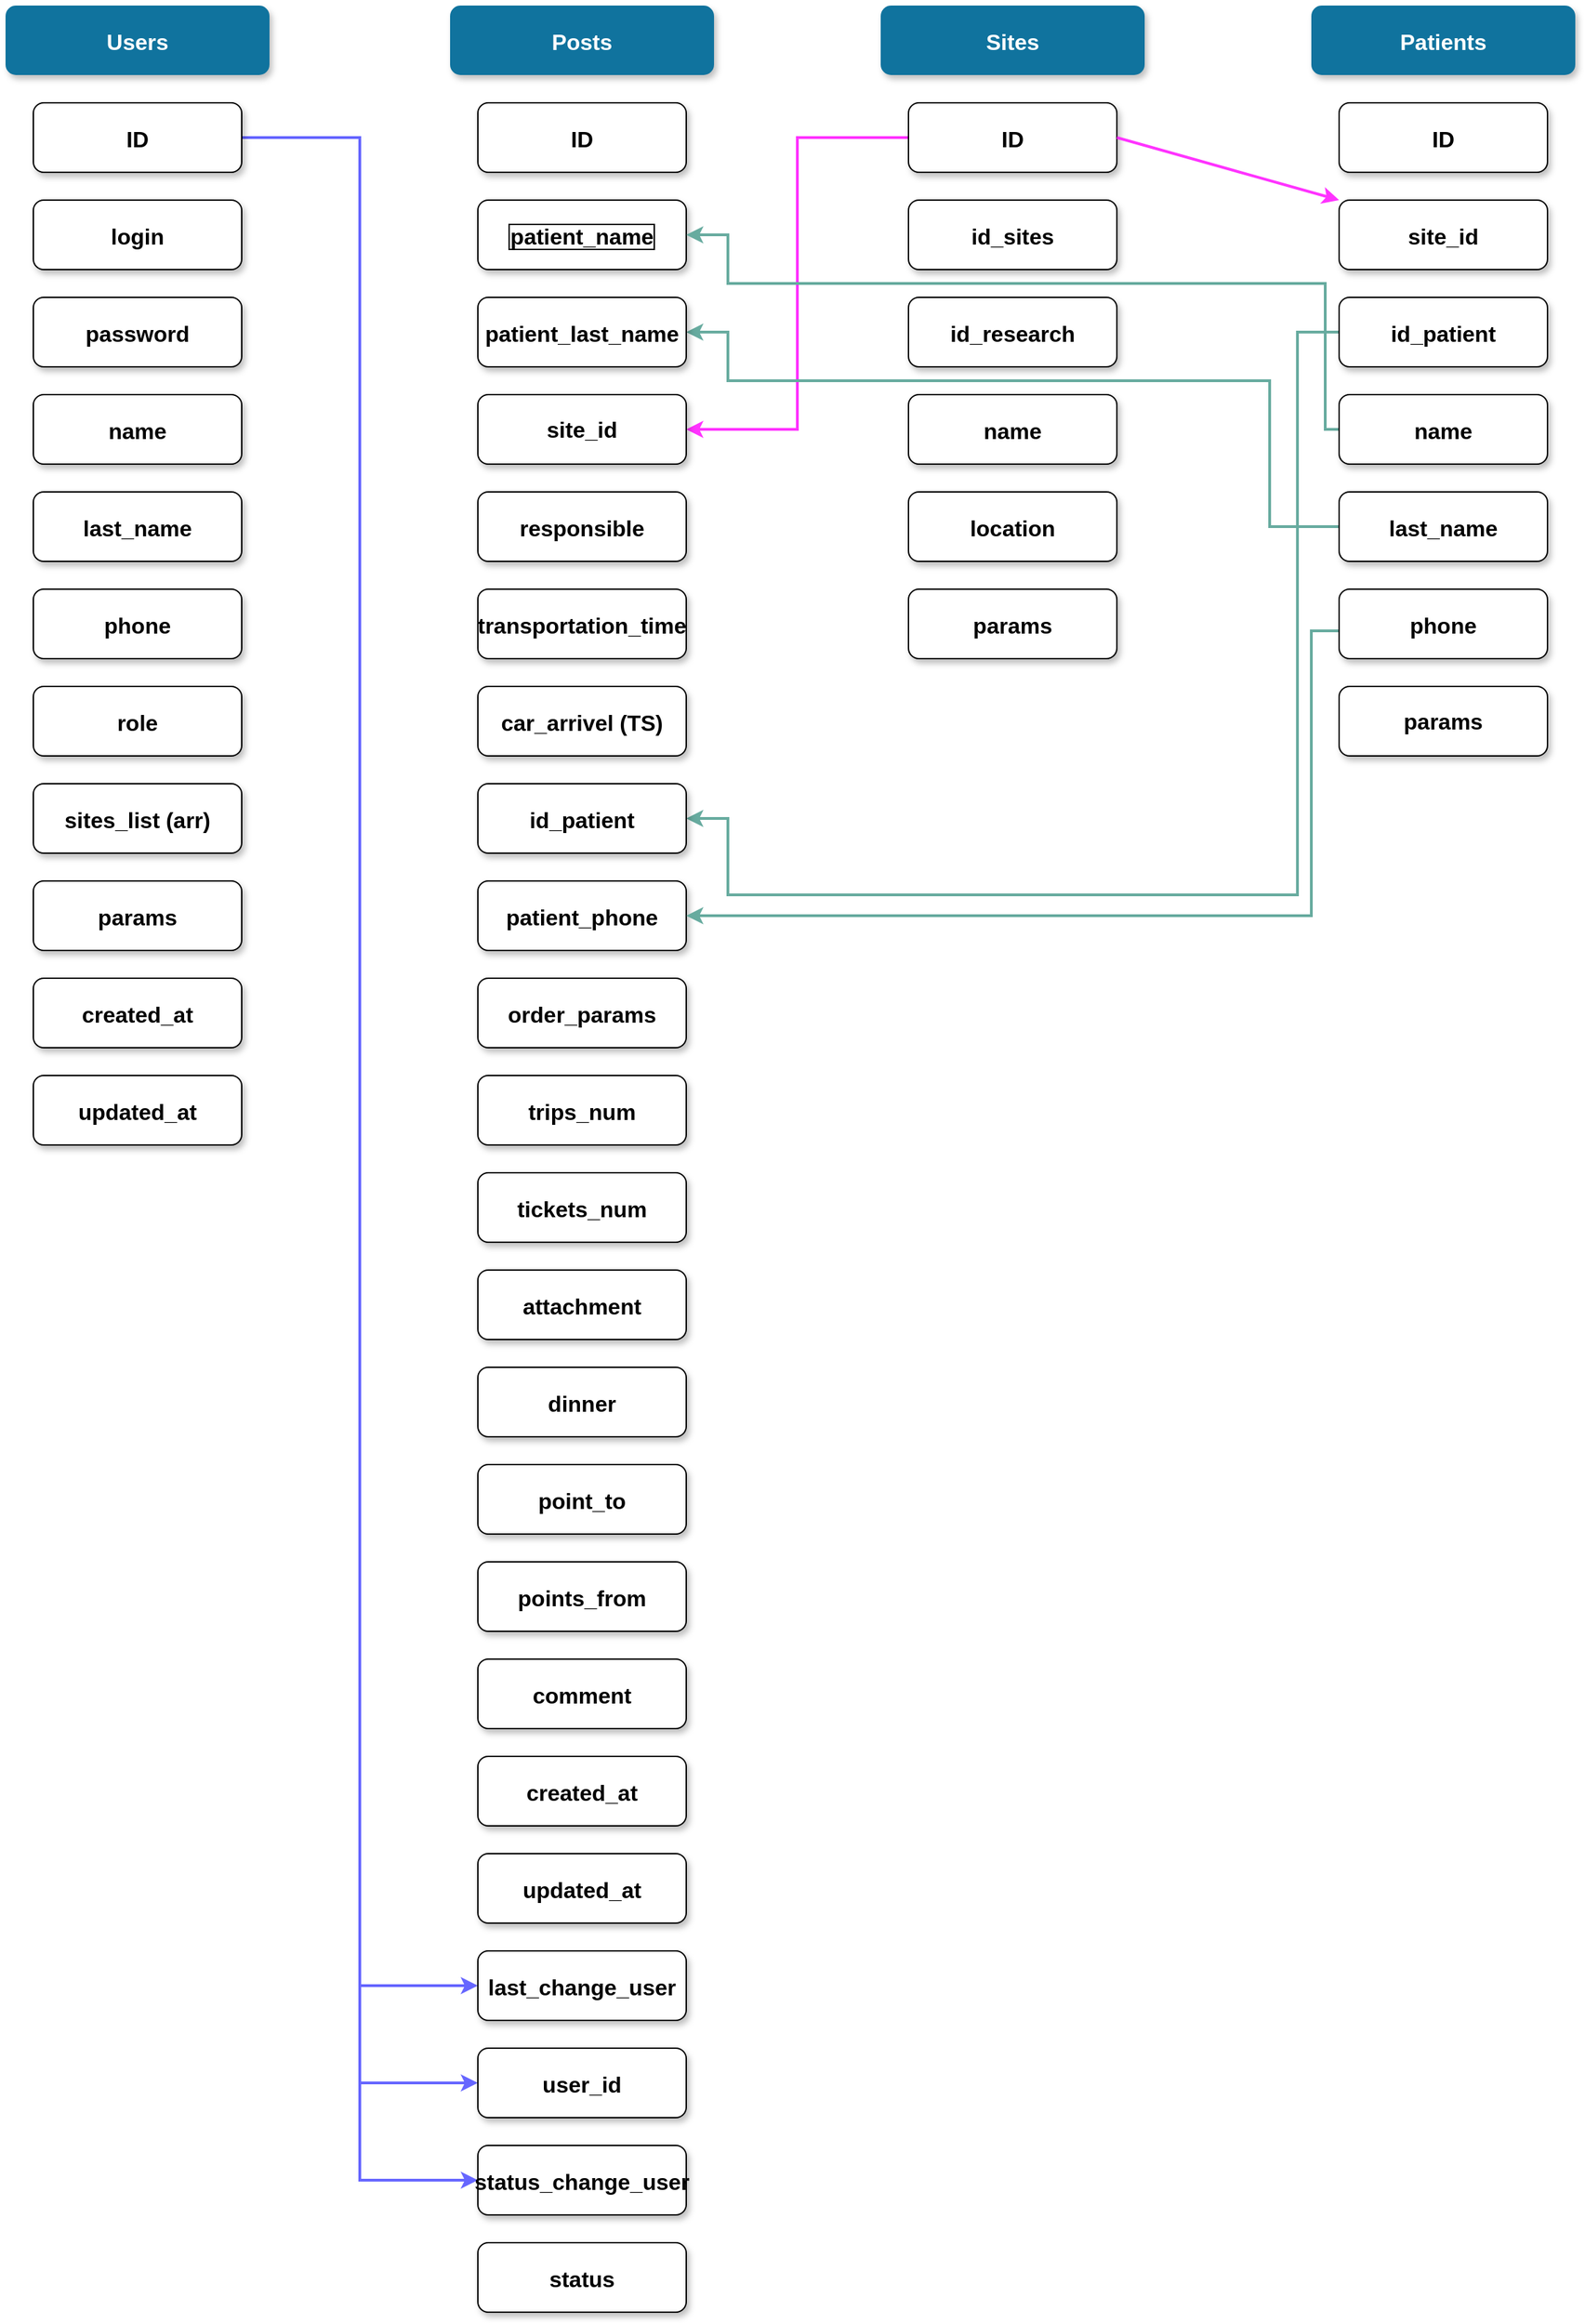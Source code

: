 <mxfile version="14.6.0" type="github">
  <diagram name="Page-1" id="97916047-d0de-89f5-080d-49f4d83e522f">
    <mxGraphModel dx="1881" dy="1091" grid="1" gridSize="10" guides="1" tooltips="1" connect="1" arrows="1" fold="1" page="1" pageScale="1.5" pageWidth="1169" pageHeight="827" background="none" math="0" shadow="0">
      <root>
        <mxCell id="0" />
        <mxCell id="1" parent="0" />
        <mxCell id="7" value="Users" style="rounded=1;fillColor=#10739E;strokeColor=none;shadow=1;gradientColor=none;fontStyle=1;fontColor=#FFFFFF;fontSize=16;spacing=2;" parent="1" vertex="1">
          <mxGeometry x="200" y="140" width="190" height="50" as="geometry" />
        </mxCell>
        <mxCell id="rJ3aGdKmb5TKuyw39_h3-55" value="Posts" style="rounded=1;fillColor=#10739E;strokeColor=none;shadow=1;gradientColor=none;fontStyle=1;fontColor=#FFFFFF;fontSize=16;spacing=2;" vertex="1" parent="1">
          <mxGeometry x="520" y="140" width="190" height="50" as="geometry" />
        </mxCell>
        <mxCell id="rJ3aGdKmb5TKuyw39_h3-56" value="Sites" style="rounded=1;fillColor=#10739E;strokeColor=none;shadow=1;gradientColor=none;fontStyle=1;fontColor=#FFFFFF;fontSize=16;spacing=2;" vertex="1" parent="1">
          <mxGeometry x="830" y="140" width="190" height="50" as="geometry" />
        </mxCell>
        <mxCell id="rJ3aGdKmb5TKuyw39_h3-173" style="edgeStyle=orthogonalEdgeStyle;rounded=0;orthogonalLoop=1;jettySize=auto;html=1;entryX=0;entryY=0.5;entryDx=0;entryDy=0;fontSize=16;fontColor=#3333FF;targetPerimeterSpacing=0;strokeWidth=2;strokeColor=#6666FF;" edge="1" parent="1" source="rJ3aGdKmb5TKuyw39_h3-57" target="rJ3aGdKmb5TKuyw39_h3-172">
          <mxGeometry relative="1" as="geometry" />
        </mxCell>
        <mxCell id="rJ3aGdKmb5TKuyw39_h3-175" style="edgeStyle=orthogonalEdgeStyle;rounded=0;orthogonalLoop=1;jettySize=auto;html=1;entryX=0;entryY=0.5;entryDx=0;entryDy=0;fontSize=16;fontColor=#3333FF;targetPerimeterSpacing=0;strokeWidth=2;strokeColor=#6666FF;" edge="1" parent="1" source="rJ3aGdKmb5TKuyw39_h3-57" target="rJ3aGdKmb5TKuyw39_h3-174">
          <mxGeometry relative="1" as="geometry" />
        </mxCell>
        <mxCell id="rJ3aGdKmb5TKuyw39_h3-179" style="edgeStyle=orthogonalEdgeStyle;rounded=0;orthogonalLoop=1;jettySize=auto;html=1;entryX=0;entryY=0.5;entryDx=0;entryDy=0;fontSize=16;fontColor=#3333FF;targetPerimeterSpacing=0;strokeColor=#6666FF;strokeWidth=2;" edge="1" parent="1" source="rJ3aGdKmb5TKuyw39_h3-57" target="rJ3aGdKmb5TKuyw39_h3-171">
          <mxGeometry relative="1" as="geometry" />
        </mxCell>
        <mxCell id="rJ3aGdKmb5TKuyw39_h3-57" value="ID" style="rounded=1;shadow=1;gradientColor=none;fontStyle=1;fontSize=16;spacing=2;labelBackgroundColor=none;" vertex="1" parent="1">
          <mxGeometry x="220" y="210" width="150" height="50" as="geometry" />
        </mxCell>
        <mxCell id="rJ3aGdKmb5TKuyw39_h3-58" value="login" style="rounded=1;shadow=1;gradientColor=none;fontStyle=1;fontSize=16;spacing=2;labelBackgroundColor=none;" vertex="1" parent="1">
          <mxGeometry x="220" y="280" width="150" height="50" as="geometry" />
        </mxCell>
        <mxCell id="rJ3aGdKmb5TKuyw39_h3-59" value="password" style="rounded=1;shadow=1;gradientColor=none;fontStyle=1;fontSize=16;spacing=2;labelBackgroundColor=none;" vertex="1" parent="1">
          <mxGeometry x="220" y="350" width="150" height="50" as="geometry" />
        </mxCell>
        <mxCell id="rJ3aGdKmb5TKuyw39_h3-60" value="name" style="rounded=1;shadow=1;gradientColor=none;fontStyle=1;fontSize=16;spacing=2;labelBackgroundColor=none;" vertex="1" parent="1">
          <mxGeometry x="220" y="420" width="150" height="50" as="geometry" />
        </mxCell>
        <mxCell id="rJ3aGdKmb5TKuyw39_h3-61" value="last_name" style="rounded=1;shadow=1;gradientColor=none;fontStyle=1;fontSize=16;spacing=2;labelBackgroundColor=none;" vertex="1" parent="1">
          <mxGeometry x="220" y="490" width="150" height="50" as="geometry" />
        </mxCell>
        <mxCell id="rJ3aGdKmb5TKuyw39_h3-62" value="phone" style="rounded=1;shadow=1;gradientColor=none;fontStyle=1;fontSize=16;spacing=2;labelBackgroundColor=none;" vertex="1" parent="1">
          <mxGeometry x="220" y="560" width="150" height="50" as="geometry" />
        </mxCell>
        <mxCell id="rJ3aGdKmb5TKuyw39_h3-63" value="role" style="rounded=1;shadow=1;gradientColor=none;fontStyle=1;fontSize=16;spacing=2;labelBackgroundColor=none;" vertex="1" parent="1">
          <mxGeometry x="220" y="630" width="150" height="50" as="geometry" />
        </mxCell>
        <mxCell id="rJ3aGdKmb5TKuyw39_h3-64" value="sites_list (arr)" style="rounded=1;shadow=1;gradientColor=none;fontStyle=1;fontSize=16;spacing=2;labelBackgroundColor=none;" vertex="1" parent="1">
          <mxGeometry x="220" y="700" width="150" height="50" as="geometry" />
        </mxCell>
        <mxCell id="rJ3aGdKmb5TKuyw39_h3-65" value="params" style="rounded=1;shadow=1;gradientColor=none;fontStyle=1;fontSize=16;spacing=2;labelBackgroundColor=none;" vertex="1" parent="1">
          <mxGeometry x="220" y="770" width="150" height="50" as="geometry" />
        </mxCell>
        <mxCell id="rJ3aGdKmb5TKuyw39_h3-67" value="ID" style="rounded=1;shadow=1;gradientColor=none;fontStyle=1;fontSize=16;spacing=2;labelBackgroundColor=none;" vertex="1" parent="1">
          <mxGeometry x="540" y="210" width="150" height="50" as="geometry" />
        </mxCell>
        <mxCell id="rJ3aGdKmb5TKuyw39_h3-68" value="status" style="rounded=1;shadow=1;gradientColor=none;fontStyle=1;fontSize=16;spacing=2;labelBackgroundColor=none;" vertex="1" parent="1">
          <mxGeometry x="540" y="1750" width="150" height="50" as="geometry" />
        </mxCell>
        <mxCell id="rJ3aGdKmb5TKuyw39_h3-69" value="created_at" style="rounded=1;shadow=1;gradientColor=none;fontStyle=1;fontSize=16;spacing=2;labelBackgroundColor=none;" vertex="1" parent="1">
          <mxGeometry x="540" y="1400" width="150" height="50" as="geometry" />
        </mxCell>
        <mxCell id="rJ3aGdKmb5TKuyw39_h3-70" value="updated_at" style="rounded=1;shadow=1;gradientColor=none;fontStyle=1;fontSize=16;spacing=2;labelBackgroundColor=none;" vertex="1" parent="1">
          <mxGeometry x="540" y="1470" width="150" height="50" as="geometry" />
        </mxCell>
        <mxCell id="rJ3aGdKmb5TKuyw39_h3-71" value="patient_name" style="rounded=1;shadow=1;gradientColor=none;fontStyle=1;fontSize=16;spacing=2;labelBackgroundColor=none;labelBorderColor=#000000;" vertex="1" parent="1">
          <mxGeometry x="540" y="280" width="150" height="50" as="geometry" />
        </mxCell>
        <mxCell id="rJ3aGdKmb5TKuyw39_h3-72" value="patient_phone" style="rounded=1;shadow=1;gradientColor=none;fontStyle=1;fontSize=16;spacing=2;labelBackgroundColor=none;" vertex="1" parent="1">
          <mxGeometry x="540" y="770" width="150" height="50" as="geometry" />
        </mxCell>
        <mxCell id="rJ3aGdKmb5TKuyw39_h3-128" style="edgeStyle=orthogonalEdgeStyle;rounded=0;orthogonalLoop=1;jettySize=auto;html=1;entryX=1;entryY=0.5;entryDx=0;entryDy=0;fontSize=16;fontColor=#3333FF;strokeWidth=2;strokeColor=#FF33FF;" edge="1" parent="1" source="rJ3aGdKmb5TKuyw39_h3-90" target="rJ3aGdKmb5TKuyw39_h3-125">
          <mxGeometry relative="1" as="geometry">
            <Array as="points">
              <mxPoint x="770" y="235" />
              <mxPoint x="770" y="445" />
            </Array>
          </mxGeometry>
        </mxCell>
        <mxCell id="rJ3aGdKmb5TKuyw39_h3-90" value="ID" style="rounded=1;shadow=1;gradientColor=none;fontStyle=1;fontSize=16;spacing=2;labelBackgroundColor=none;" vertex="1" parent="1">
          <mxGeometry x="850" y="210" width="150" height="50" as="geometry" />
        </mxCell>
        <mxCell id="rJ3aGdKmb5TKuyw39_h3-91" value="id_sites" style="rounded=1;shadow=1;gradientColor=none;fontStyle=1;fontSize=16;spacing=2;labelBackgroundColor=none;" vertex="1" parent="1">
          <mxGeometry x="850" y="280" width="150" height="50" as="geometry" />
        </mxCell>
        <mxCell id="rJ3aGdKmb5TKuyw39_h3-92" value="id_research" style="rounded=1;shadow=1;gradientColor=none;fontStyle=1;fontSize=16;spacing=2;labelBackgroundColor=none;" vertex="1" parent="1">
          <mxGeometry x="850" y="350" width="150" height="50" as="geometry" />
        </mxCell>
        <mxCell id="rJ3aGdKmb5TKuyw39_h3-93" value="name" style="rounded=1;shadow=1;gradientColor=none;fontStyle=1;fontSize=16;spacing=2;labelBackgroundColor=none;" vertex="1" parent="1">
          <mxGeometry x="850" y="420" width="150" height="50" as="geometry" />
        </mxCell>
        <mxCell id="rJ3aGdKmb5TKuyw39_h3-94" value="location" style="rounded=1;shadow=1;gradientColor=none;fontStyle=1;fontSize=16;spacing=2;labelBackgroundColor=none;" vertex="1" parent="1">
          <mxGeometry x="850" y="490" width="150" height="50" as="geometry" />
        </mxCell>
        <mxCell id="rJ3aGdKmb5TKuyw39_h3-95" value="params" style="rounded=1;shadow=1;gradientColor=none;fontStyle=1;fontSize=16;spacing=2;labelBackgroundColor=none;" vertex="1" parent="1">
          <mxGeometry x="850" y="560" width="150" height="50" as="geometry" />
        </mxCell>
        <mxCell id="rJ3aGdKmb5TKuyw39_h3-102" value="Patients" style="rounded=1;fillColor=#10739E;strokeColor=none;shadow=1;gradientColor=none;fontStyle=1;fontColor=#FFFFFF;fontSize=16;spacing=2;" vertex="1" parent="1">
          <mxGeometry x="1140" y="140" width="190" height="50" as="geometry" />
        </mxCell>
        <mxCell id="rJ3aGdKmb5TKuyw39_h3-103" value="ID" style="rounded=1;shadow=1;gradientColor=none;fontStyle=1;fontSize=16;spacing=2;labelBackgroundColor=none;" vertex="1" parent="1">
          <mxGeometry x="1160" y="210" width="150" height="50" as="geometry" />
        </mxCell>
        <mxCell id="rJ3aGdKmb5TKuyw39_h3-104" value="site_id" style="rounded=1;shadow=1;gradientColor=none;fontStyle=1;fontSize=16;spacing=2;labelBackgroundColor=none;" vertex="1" parent="1">
          <mxGeometry x="1160" y="280" width="150" height="50" as="geometry" />
        </mxCell>
        <mxCell id="rJ3aGdKmb5TKuyw39_h3-177" style="edgeStyle=orthogonalEdgeStyle;rounded=0;orthogonalLoop=1;jettySize=auto;html=1;entryX=1;entryY=0.5;entryDx=0;entryDy=0;fontSize=16;fontColor=#3333FF;targetPerimeterSpacing=0;strokeColor=#67AB9F;strokeWidth=2;" edge="1" parent="1" source="rJ3aGdKmb5TKuyw39_h3-105" target="rJ3aGdKmb5TKuyw39_h3-71">
          <mxGeometry relative="1" as="geometry">
            <Array as="points">
              <mxPoint x="1150" y="445" />
              <mxPoint x="1150" y="340" />
              <mxPoint x="720" y="340" />
              <mxPoint x="720" y="305" />
            </Array>
          </mxGeometry>
        </mxCell>
        <mxCell id="rJ3aGdKmb5TKuyw39_h3-105" value="name" style="rounded=1;shadow=1;gradientColor=none;fontStyle=1;fontSize=16;spacing=2;labelBackgroundColor=none;" vertex="1" parent="1">
          <mxGeometry x="1160" y="420" width="150" height="50" as="geometry" />
        </mxCell>
        <mxCell id="rJ3aGdKmb5TKuyw39_h3-178" style="edgeStyle=orthogonalEdgeStyle;rounded=0;orthogonalLoop=1;jettySize=auto;html=1;entryX=1;entryY=0.5;entryDx=0;entryDy=0;fontSize=16;fontColor=#3333FF;targetPerimeterSpacing=0;strokeColor=#67AB9F;strokeWidth=2;" edge="1" parent="1" source="rJ3aGdKmb5TKuyw39_h3-106" target="rJ3aGdKmb5TKuyw39_h3-122">
          <mxGeometry relative="1" as="geometry">
            <Array as="points">
              <mxPoint x="1110" y="515" />
              <mxPoint x="1110" y="410" />
              <mxPoint x="720" y="410" />
              <mxPoint x="720" y="375" />
            </Array>
          </mxGeometry>
        </mxCell>
        <mxCell id="rJ3aGdKmb5TKuyw39_h3-106" value="last_name" style="rounded=1;shadow=1;gradientColor=none;fontStyle=1;fontSize=16;spacing=2;labelBackgroundColor=none;" vertex="1" parent="1">
          <mxGeometry x="1160" y="490" width="150" height="50" as="geometry" />
        </mxCell>
        <mxCell id="rJ3aGdKmb5TKuyw39_h3-176" style="edgeStyle=orthogonalEdgeStyle;rounded=0;orthogonalLoop=1;jettySize=auto;html=1;entryX=1;entryY=0.5;entryDx=0;entryDy=0;fontSize=16;fontColor=#3333FF;targetPerimeterSpacing=0;strokeColor=#67AB9F;strokeWidth=2;" edge="1" parent="1" source="rJ3aGdKmb5TKuyw39_h3-107" target="rJ3aGdKmb5TKuyw39_h3-72">
          <mxGeometry relative="1" as="geometry">
            <Array as="points">
              <mxPoint x="1140" y="590" />
              <mxPoint x="1140" y="795" />
            </Array>
          </mxGeometry>
        </mxCell>
        <mxCell id="rJ3aGdKmb5TKuyw39_h3-107" value="phone" style="rounded=1;shadow=1;gradientColor=none;fontStyle=1;fontSize=16;spacing=2;labelBackgroundColor=none;" vertex="1" parent="1">
          <mxGeometry x="1160" y="560" width="150" height="50" as="geometry" />
        </mxCell>
        <mxCell id="rJ3aGdKmb5TKuyw39_h3-137" style="edgeStyle=orthogonalEdgeStyle;rounded=0;orthogonalLoop=1;jettySize=auto;html=1;entryX=1;entryY=0.5;entryDx=0;entryDy=0;fontSize=16;fontColor=#3333FF;strokeWidth=2;strokeColor=#67AB9F;targetPerimeterSpacing=0;exitX=0;exitY=0.5;exitDx=0;exitDy=0;" edge="1" parent="1" source="rJ3aGdKmb5TKuyw39_h3-108" target="rJ3aGdKmb5TKuyw39_h3-136">
          <mxGeometry relative="1" as="geometry">
            <Array as="points">
              <mxPoint x="1130" y="375" />
              <mxPoint x="1130" y="780" />
              <mxPoint x="720" y="780" />
              <mxPoint x="720" y="725" />
            </Array>
          </mxGeometry>
        </mxCell>
        <mxCell id="rJ3aGdKmb5TKuyw39_h3-108" value="id_patient" style="rounded=1;shadow=1;gradientColor=none;fontStyle=1;fontSize=16;spacing=2;labelBackgroundColor=none;" vertex="1" parent="1">
          <mxGeometry x="1160" y="350" width="150" height="50" as="geometry" />
        </mxCell>
        <mxCell id="rJ3aGdKmb5TKuyw39_h3-115" value="" style="endArrow=classic;html=1;fontSize=16;exitX=1;exitY=0.5;exitDx=0;exitDy=0;entryX=0;entryY=0;entryDx=0;entryDy=0;fontColor=#3333FF;strokeWidth=2;strokeColor=#FF33FF;" edge="1" parent="1" source="rJ3aGdKmb5TKuyw39_h3-90" target="rJ3aGdKmb5TKuyw39_h3-104">
          <mxGeometry width="50" height="50" relative="1" as="geometry">
            <mxPoint x="1020" y="260" as="sourcePoint" />
            <mxPoint x="1070" y="210" as="targetPoint" />
          </mxGeometry>
        </mxCell>
        <mxCell id="rJ3aGdKmb5TKuyw39_h3-119" value="params" style="rounded=1;shadow=1;gradientColor=none;fontStyle=1;fontSize=16;spacing=2;labelBackgroundColor=none;whiteSpace=wrap;" vertex="1" parent="1">
          <mxGeometry x="1160" y="630" width="150" height="50" as="geometry" />
        </mxCell>
        <mxCell id="rJ3aGdKmb5TKuyw39_h3-120" value="created_at" style="rounded=1;shadow=1;gradientColor=none;fontStyle=1;fontSize=16;spacing=2;labelBackgroundColor=none;" vertex="1" parent="1">
          <mxGeometry x="220" y="840" width="150" height="50" as="geometry" />
        </mxCell>
        <mxCell id="rJ3aGdKmb5TKuyw39_h3-121" value="updated_at" style="rounded=1;shadow=1;gradientColor=none;fontStyle=1;fontSize=16;spacing=2;labelBackgroundColor=none;" vertex="1" parent="1">
          <mxGeometry x="220" y="910" width="150" height="50" as="geometry" />
        </mxCell>
        <mxCell id="rJ3aGdKmb5TKuyw39_h3-122" value="patient_last_name" style="rounded=1;shadow=1;gradientColor=none;fontStyle=1;fontSize=16;spacing=2;labelBackgroundColor=none;" vertex="1" parent="1">
          <mxGeometry x="540" y="350" width="150" height="50" as="geometry" />
        </mxCell>
        <mxCell id="rJ3aGdKmb5TKuyw39_h3-125" value="site_id" style="rounded=1;shadow=1;gradientColor=none;fontStyle=1;fontSize=16;spacing=2;labelBackgroundColor=none;whiteSpace=wrap;" vertex="1" parent="1">
          <mxGeometry x="540" y="420" width="150" height="50" as="geometry" />
        </mxCell>
        <mxCell id="rJ3aGdKmb5TKuyw39_h3-126" value="responsible" style="rounded=1;shadow=1;gradientColor=none;fontStyle=1;fontSize=16;spacing=2;labelBackgroundColor=none;" vertex="1" parent="1">
          <mxGeometry x="540" y="490" width="150" height="50" as="geometry" />
        </mxCell>
        <mxCell id="rJ3aGdKmb5TKuyw39_h3-136" value="id_patient" style="rounded=1;shadow=1;gradientColor=none;fontStyle=1;fontSize=16;spacing=2;labelBackgroundColor=none;" vertex="1" parent="1">
          <mxGeometry x="540" y="700" width="150" height="50" as="geometry" />
        </mxCell>
        <mxCell id="rJ3aGdKmb5TKuyw39_h3-154" value="order_params" style="rounded=1;shadow=1;gradientColor=none;fontStyle=1;fontSize=16;spacing=2;labelBackgroundColor=none;" vertex="1" parent="1">
          <mxGeometry x="540" y="840" width="150" height="50" as="geometry" />
        </mxCell>
        <mxCell id="rJ3aGdKmb5TKuyw39_h3-155" value="tickets_num" style="rounded=1;shadow=1;gradientColor=none;fontStyle=1;fontSize=16;spacing=2;labelBackgroundColor=none;labelBorderColor=none;" vertex="1" parent="1">
          <mxGeometry x="540" y="980" width="150" height="50" as="geometry" />
        </mxCell>
        <mxCell id="rJ3aGdKmb5TKuyw39_h3-156" value="dinner" style="rounded=1;shadow=1;gradientColor=none;fontStyle=1;fontSize=16;spacing=2;labelBackgroundColor=none;" vertex="1" parent="1">
          <mxGeometry x="540" y="1120" width="150" height="50" as="geometry" />
        </mxCell>
        <mxCell id="rJ3aGdKmb5TKuyw39_h3-157" value="point_to" style="rounded=1;shadow=1;gradientColor=none;fontStyle=1;fontSize=16;spacing=2;labelBackgroundColor=none;" vertex="1" parent="1">
          <mxGeometry x="540" y="1190" width="150" height="50" as="geometry" />
        </mxCell>
        <mxCell id="rJ3aGdKmb5TKuyw39_h3-158" value="points_from" style="rounded=1;shadow=1;gradientColor=none;fontStyle=1;fontSize=16;spacing=2;labelBackgroundColor=none;" vertex="1" parent="1">
          <mxGeometry x="540" y="1260" width="150" height="50" as="geometry" />
        </mxCell>
        <mxCell id="rJ3aGdKmb5TKuyw39_h3-159" value="comment" style="rounded=1;shadow=1;gradientColor=none;fontStyle=1;fontSize=16;spacing=2;labelBackgroundColor=none;" vertex="1" parent="1">
          <mxGeometry x="540" y="1330" width="150" height="50" as="geometry" />
        </mxCell>
        <mxCell id="rJ3aGdKmb5TKuyw39_h3-160" value="transportation_time" style="rounded=1;shadow=1;gradientColor=none;fontStyle=1;fontSize=16;spacing=2;labelBackgroundColor=none;" vertex="1" parent="1">
          <mxGeometry x="540" y="560" width="150" height="50" as="geometry" />
        </mxCell>
        <mxCell id="rJ3aGdKmb5TKuyw39_h3-163" value="car_arrivel (TS)" style="rounded=1;shadow=1;gradientColor=none;fontStyle=1;fontSize=16;spacing=2;labelBackgroundColor=none;" vertex="1" parent="1">
          <mxGeometry x="540" y="630" width="150" height="50" as="geometry" />
        </mxCell>
        <mxCell id="rJ3aGdKmb5TKuyw39_h3-165" value="trips_num" style="rounded=1;shadow=1;gradientColor=none;fontStyle=1;fontSize=16;spacing=2;labelBackgroundColor=none;" vertex="1" parent="1">
          <mxGeometry x="540" y="910" width="150" height="50" as="geometry" />
        </mxCell>
        <mxCell id="rJ3aGdKmb5TKuyw39_h3-166" value="attachment" style="rounded=1;shadow=1;gradientColor=none;fontStyle=1;fontSize=16;spacing=2;labelBackgroundColor=none;" vertex="1" parent="1">
          <mxGeometry x="540" y="1050" width="150" height="50" as="geometry" />
        </mxCell>
        <mxCell id="rJ3aGdKmb5TKuyw39_h3-171" value="last_change_user" style="rounded=1;shadow=1;gradientColor=none;fontStyle=1;fontSize=16;spacing=2;labelBackgroundColor=none;" vertex="1" parent="1">
          <mxGeometry x="540" y="1540" width="150" height="50" as="geometry" />
        </mxCell>
        <mxCell id="rJ3aGdKmb5TKuyw39_h3-172" value="user_id" style="rounded=1;shadow=1;gradientColor=none;fontStyle=1;fontSize=16;spacing=2;labelBackgroundColor=none;" vertex="1" parent="1">
          <mxGeometry x="540" y="1610" width="150" height="50" as="geometry" />
        </mxCell>
        <mxCell id="rJ3aGdKmb5TKuyw39_h3-174" value="status_change_user" style="rounded=1;shadow=1;gradientColor=none;fontStyle=1;fontSize=16;spacing=2;labelBackgroundColor=none;" vertex="1" parent="1">
          <mxGeometry x="540" y="1680" width="150" height="50" as="geometry" />
        </mxCell>
      </root>
    </mxGraphModel>
  </diagram>
</mxfile>
